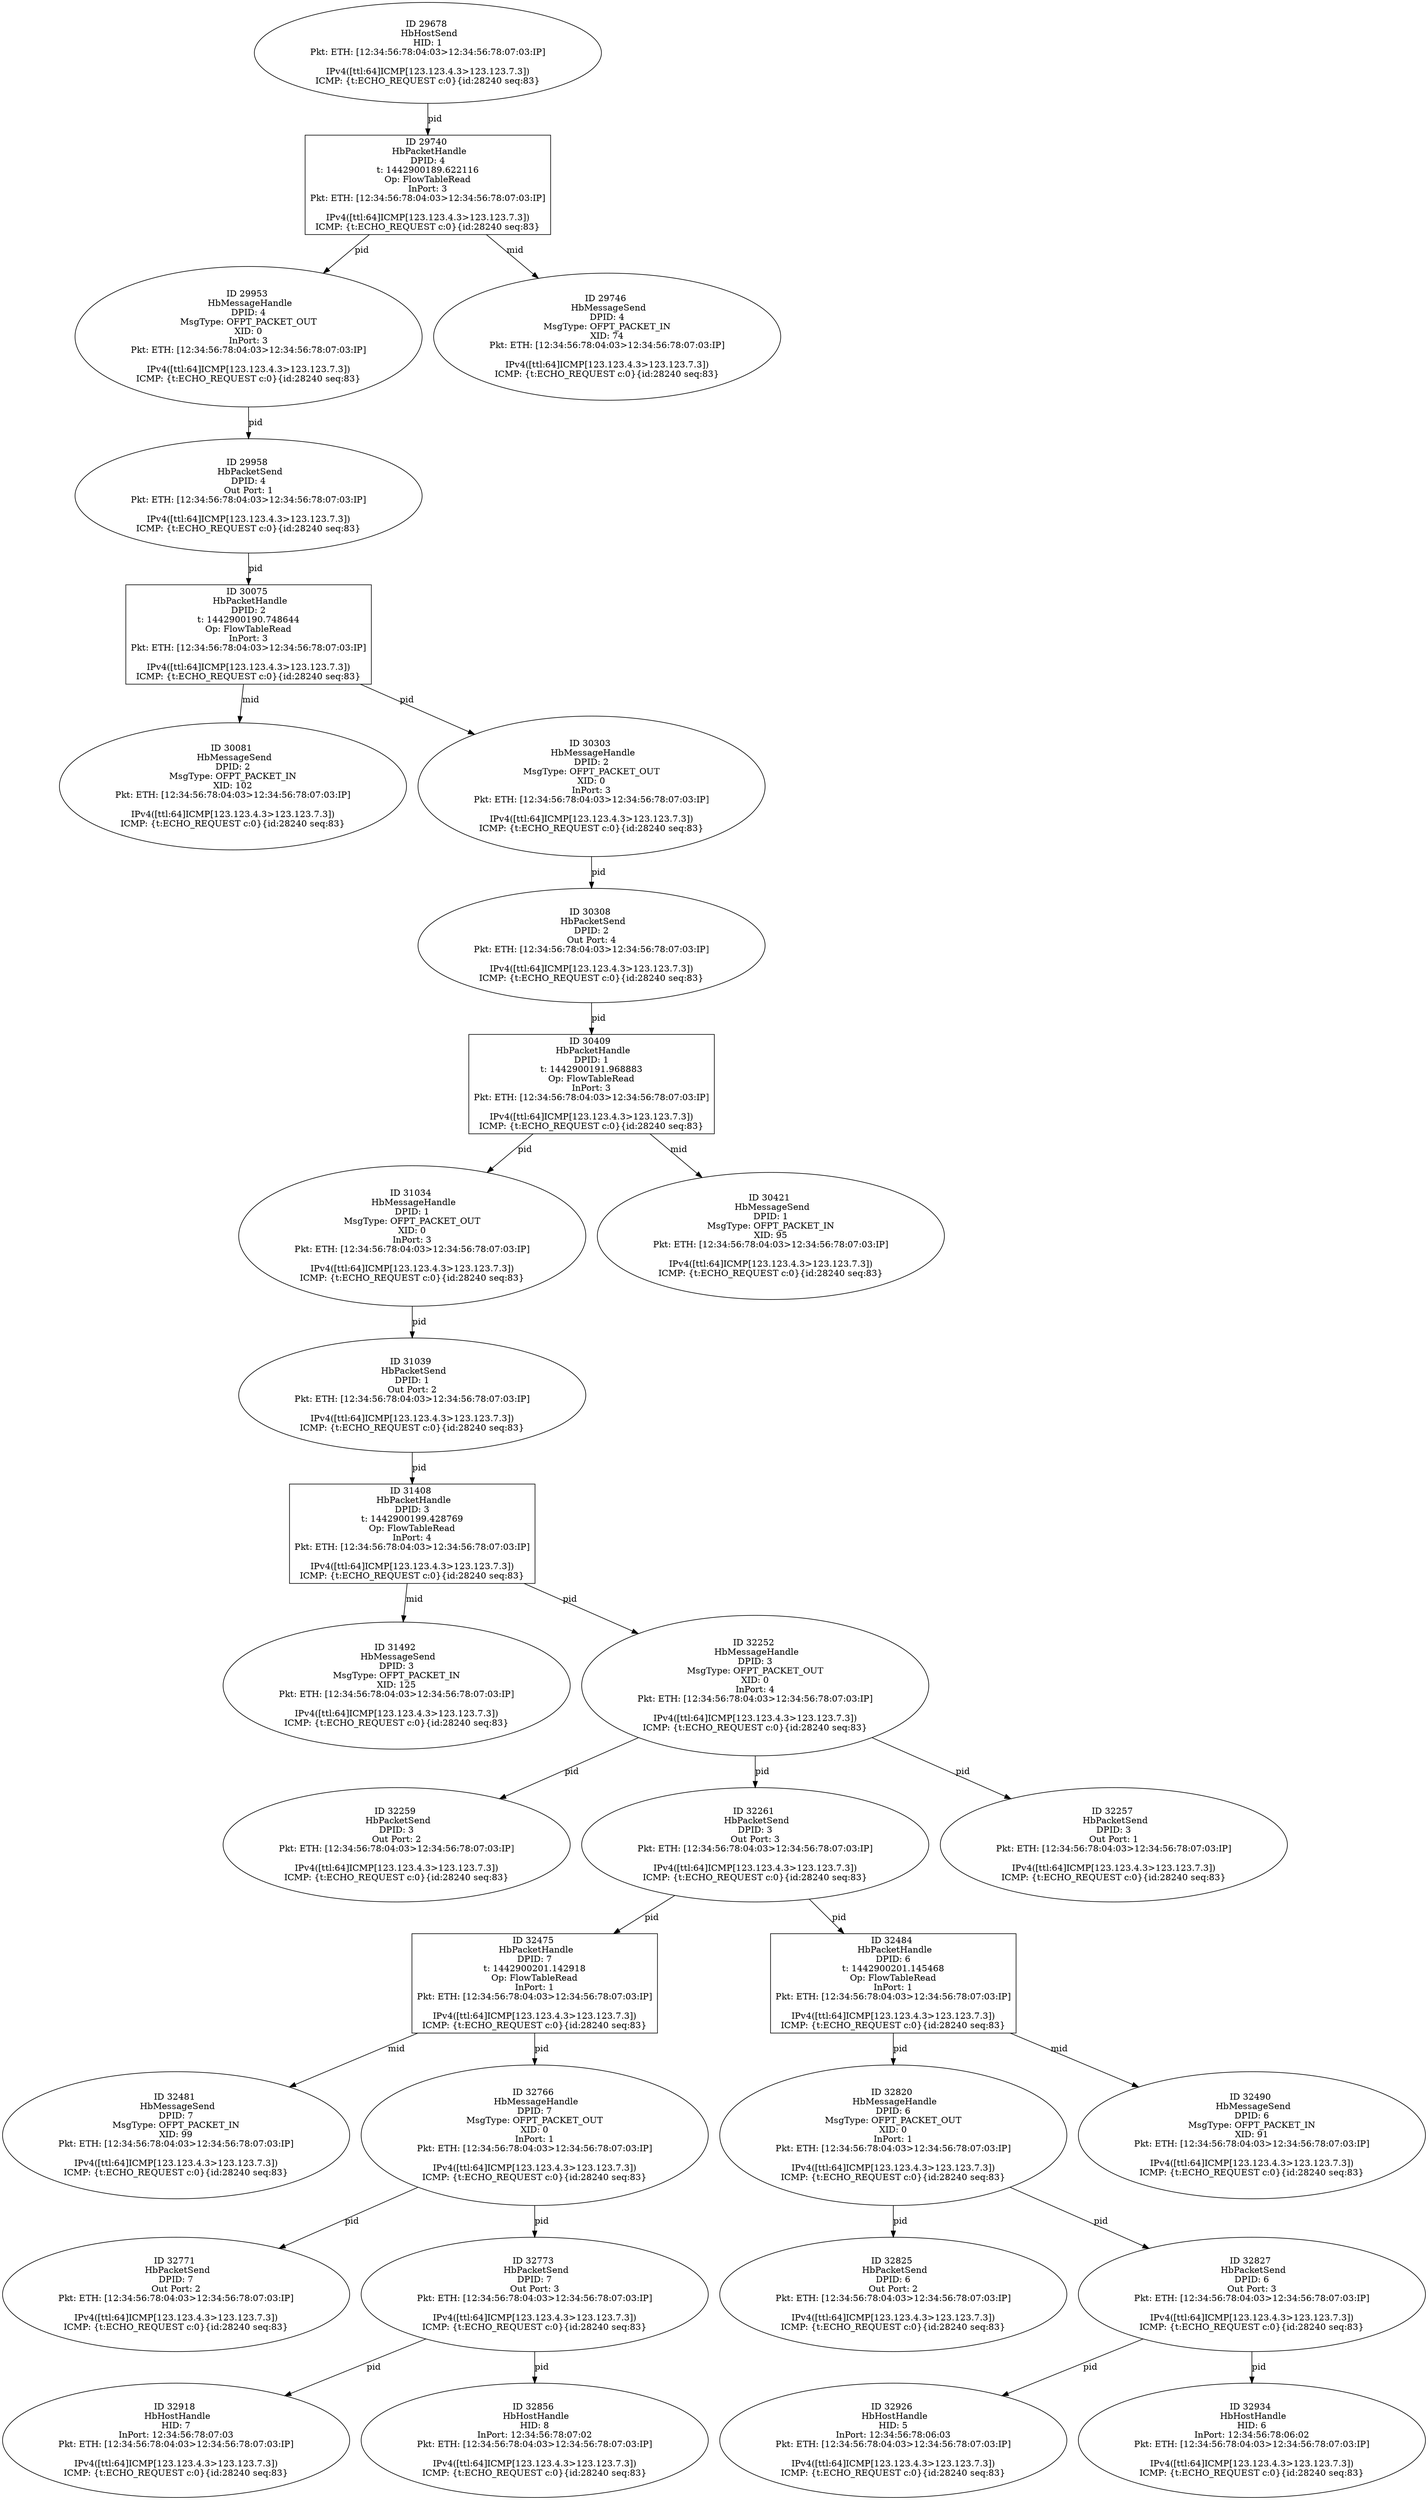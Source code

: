 strict digraph G {
29953 [shape=oval, event=<hb_events.HbMessageHandle object at 0x10e223a50>, label="ID 29953 
 HbMessageHandle
DPID: 4
MsgType: OFPT_PACKET_OUT
XID: 0
InPort: 3
Pkt: ETH: [12:34:56:78:04:03>12:34:56:78:07:03:IP]

IPv4([ttl:64]ICMP[123.123.4.3>123.123.7.3])
ICMP: {t:ECHO_REQUEST c:0}{id:28240 seq:83}"];
32259 [shape=oval, event=<hb_events.HbPacketSend object at 0x10eaf79d0>, label="ID 32259 
 HbPacketSend
DPID: 3
Out Port: 2
Pkt: ETH: [12:34:56:78:04:03>12:34:56:78:07:03:IP]

IPv4([ttl:64]ICMP[123.123.4.3>123.123.7.3])
ICMP: {t:ECHO_REQUEST c:0}{id:28240 seq:83}"];
31492 [shape=oval, event=<hb_events.HbMessageSend object at 0x10e974a10>, label="ID 31492 
 HbMessageSend
DPID: 3
MsgType: OFPT_PACKET_IN
XID: 125
Pkt: ETH: [12:34:56:78:04:03>12:34:56:78:07:03:IP]

IPv4([ttl:64]ICMP[123.123.4.3>123.123.7.3])
ICMP: {t:ECHO_REQUEST c:0}{id:28240 seq:83}"];
32261 [shape=oval, event=<hb_events.HbPacketSend object at 0x10eaf7c10>, label="ID 32261 
 HbPacketSend
DPID: 3
Out Port: 3
Pkt: ETH: [12:34:56:78:04:03>12:34:56:78:07:03:IP]

IPv4([ttl:64]ICMP[123.123.4.3>123.123.7.3])
ICMP: {t:ECHO_REQUEST c:0}{id:28240 seq:83}"];
29958 [shape=oval, event=<hb_events.HbPacketSend object at 0x10e223dd0>, label="ID 29958 
 HbPacketSend
DPID: 4
Out Port: 1
Pkt: ETH: [12:34:56:78:04:03>12:34:56:78:07:03:IP]

IPv4([ttl:64]ICMP[123.123.4.3>123.123.7.3])
ICMP: {t:ECHO_REQUEST c:0}{id:28240 seq:83}"];
30081 [shape=oval, event=<hb_events.HbMessageSend object at 0x10e2e6f50>, label="ID 30081 
 HbMessageSend
DPID: 2
MsgType: OFPT_PACKET_IN
XID: 102
Pkt: ETH: [12:34:56:78:04:03>12:34:56:78:07:03:IP]

IPv4([ttl:64]ICMP[123.123.4.3>123.123.7.3])
ICMP: {t:ECHO_REQUEST c:0}{id:28240 seq:83}"];
32771 [shape=oval, event=<hb_events.HbPacketSend object at 0x10eba47d0>, label="ID 32771 
 HbPacketSend
DPID: 7
Out Port: 2
Pkt: ETH: [12:34:56:78:04:03>12:34:56:78:07:03:IP]

IPv4([ttl:64]ICMP[123.123.4.3>123.123.7.3])
ICMP: {t:ECHO_REQUEST c:0}{id:28240 seq:83}"];
32257 [shape=oval, event=<hb_events.HbPacketSend object at 0x10eaf7790>, label="ID 32257 
 HbPacketSend
DPID: 3
Out Port: 1
Pkt: ETH: [12:34:56:78:04:03>12:34:56:78:07:03:IP]

IPv4([ttl:64]ICMP[123.123.4.3>123.123.7.3])
ICMP: {t:ECHO_REQUEST c:0}{id:28240 seq:83}"];
32918 [shape=oval, event=<hb_events.HbHostHandle object at 0x10ebdf7d0>, label="ID 32918 
 HbHostHandle
HID: 7
InPort: 12:34:56:78:07:03
Pkt: ETH: [12:34:56:78:04:03>12:34:56:78:07:03:IP]

IPv4([ttl:64]ICMP[123.123.4.3>123.123.7.3])
ICMP: {t:ECHO_REQUEST c:0}{id:28240 seq:83}"];
32926 [shape=oval, event=<hb_events.HbHostHandle object at 0x10ebdfe90>, label="ID 32926 
 HbHostHandle
HID: 5
InPort: 12:34:56:78:06:03
Pkt: ETH: [12:34:56:78:04:03>12:34:56:78:07:03:IP]

IPv4([ttl:64]ICMP[123.123.4.3>123.123.7.3])
ICMP: {t:ECHO_REQUEST c:0}{id:28240 seq:83}"];
32773 [shape=oval, event=<hb_events.HbPacketSend object at 0x10eba4a10>, label="ID 32773 
 HbPacketSend
DPID: 7
Out Port: 3
Pkt: ETH: [12:34:56:78:04:03>12:34:56:78:07:03:IP]

IPv4([ttl:64]ICMP[123.123.4.3>123.123.7.3])
ICMP: {t:ECHO_REQUEST c:0}{id:28240 seq:83}"];
32934 [shape=oval, event=<hb_events.HbHostHandle object at 0x10ebe4590>, label="ID 32934 
 HbHostHandle
HID: 6
InPort: 12:34:56:78:06:02
Pkt: ETH: [12:34:56:78:04:03>12:34:56:78:07:03:IP]

IPv4([ttl:64]ICMP[123.123.4.3>123.123.7.3])
ICMP: {t:ECHO_REQUEST c:0}{id:28240 seq:83}"];
29740 [shape=box, event=<hb_events.HbPacketHandle object at 0x10e1430d0>, label="ID 29740 
 HbPacketHandle
DPID: 4
t: 1442900189.622116
Op: FlowTableRead
InPort: 3
Pkt: ETH: [12:34:56:78:04:03>12:34:56:78:07:03:IP]

IPv4([ttl:64]ICMP[123.123.4.3>123.123.7.3])
ICMP: {t:ECHO_REQUEST c:0}{id:28240 seq:83}"];
31408 [shape=box, event=<hb_events.HbPacketHandle object at 0x10e921a90>, label="ID 31408 
 HbPacketHandle
DPID: 3
t: 1442900199.428769
Op: FlowTableRead
InPort: 4
Pkt: ETH: [12:34:56:78:04:03>12:34:56:78:07:03:IP]

IPv4([ttl:64]ICMP[123.123.4.3>123.123.7.3])
ICMP: {t:ECHO_REQUEST c:0}{id:28240 seq:83}"];
29746 [shape=oval, event=<hb_events.HbMessageSend object at 0x10e1438d0>, label="ID 29746 
 HbMessageSend
DPID: 4
MsgType: OFPT_PACKET_IN
XID: 74
Pkt: ETH: [12:34:56:78:04:03>12:34:56:78:07:03:IP]

IPv4([ttl:64]ICMP[123.123.4.3>123.123.7.3])
ICMP: {t:ECHO_REQUEST c:0}{id:28240 seq:83}"];
32820 [shape=oval, event=<hb_events.HbMessageHandle object at 0x10ebb9ad0>, label="ID 32820 
 HbMessageHandle
DPID: 6
MsgType: OFPT_PACKET_OUT
XID: 0
InPort: 1
Pkt: ETH: [12:34:56:78:04:03>12:34:56:78:07:03:IP]

IPv4([ttl:64]ICMP[123.123.4.3>123.123.7.3])
ICMP: {t:ECHO_REQUEST c:0}{id:28240 seq:83}"];
32825 [shape=oval, event=<hb_events.HbPacketSend object at 0x10ebb9fd0>, label="ID 32825 
 HbPacketSend
DPID: 6
Out Port: 2
Pkt: ETH: [12:34:56:78:04:03>12:34:56:78:07:03:IP]

IPv4([ttl:64]ICMP[123.123.4.3>123.123.7.3])
ICMP: {t:ECHO_REQUEST c:0}{id:28240 seq:83}"];
31034 [shape=oval, event=<hb_events.HbMessageHandle object at 0x10e803410>, label="ID 31034 
 HbMessageHandle
DPID: 1
MsgType: OFPT_PACKET_OUT
XID: 0
InPort: 3
Pkt: ETH: [12:34:56:78:04:03>12:34:56:78:07:03:IP]

IPv4([ttl:64]ICMP[123.123.4.3>123.123.7.3])
ICMP: {t:ECHO_REQUEST c:0}{id:28240 seq:83}"];
32827 [shape=oval, event=<hb_events.HbPacketSend object at 0x10ebbd250>, label="ID 32827 
 HbPacketSend
DPID: 6
Out Port: 3
Pkt: ETH: [12:34:56:78:04:03>12:34:56:78:07:03:IP]

IPv4([ttl:64]ICMP[123.123.4.3>123.123.7.3])
ICMP: {t:ECHO_REQUEST c:0}{id:28240 seq:83}"];
31039 [shape=oval, event=<hb_events.HbPacketSend object at 0x10e8037d0>, label="ID 31039 
 HbPacketSend
DPID: 1
Out Port: 2
Pkt: ETH: [12:34:56:78:04:03>12:34:56:78:07:03:IP]

IPv4([ttl:64]ICMP[123.123.4.3>123.123.7.3])
ICMP: {t:ECHO_REQUEST c:0}{id:28240 seq:83}"];
30409 [shape=box, event=<hb_events.HbPacketHandle object at 0x10e4a6f50>, label="ID 30409 
 HbPacketHandle
DPID: 1
t: 1442900191.968883
Op: FlowTableRead
InPort: 3
Pkt: ETH: [12:34:56:78:04:03>12:34:56:78:07:03:IP]

IPv4([ttl:64]ICMP[123.123.4.3>123.123.7.3])
ICMP: {t:ECHO_REQUEST c:0}{id:28240 seq:83}"];
30421 [shape=oval, event=<hb_events.HbMessageSend object at 0x10e4a6c10>, label="ID 30421 
 HbMessageSend
DPID: 1
MsgType: OFPT_PACKET_IN
XID: 95
Pkt: ETH: [12:34:56:78:04:03>12:34:56:78:07:03:IP]

IPv4([ttl:64]ICMP[123.123.4.3>123.123.7.3])
ICMP: {t:ECHO_REQUEST c:0}{id:28240 seq:83}"];
32856 [shape=oval, event=<hb_events.HbHostHandle object at 0x10ebc5510>, label="ID 32856 
 HbHostHandle
HID: 8
InPort: 12:34:56:78:07:02
Pkt: ETH: [12:34:56:78:04:03>12:34:56:78:07:03:IP]

IPv4([ttl:64]ICMP[123.123.4.3>123.123.7.3])
ICMP: {t:ECHO_REQUEST c:0}{id:28240 seq:83}"];
30308 [shape=oval, event=<hb_events.HbPacketSend object at 0x10e411850>, label="ID 30308 
 HbPacketSend
DPID: 2
Out Port: 4
Pkt: ETH: [12:34:56:78:04:03>12:34:56:78:07:03:IP]

IPv4([ttl:64]ICMP[123.123.4.3>123.123.7.3])
ICMP: {t:ECHO_REQUEST c:0}{id:28240 seq:83}"];
32475 [shape=box, event=<hb_events.HbPacketHandle object at 0x10eb3e5d0>, label="ID 32475 
 HbPacketHandle
DPID: 7
t: 1442900201.142918
Op: FlowTableRead
InPort: 1
Pkt: ETH: [12:34:56:78:04:03>12:34:56:78:07:03:IP]

IPv4([ttl:64]ICMP[123.123.4.3>123.123.7.3])
ICMP: {t:ECHO_REQUEST c:0}{id:28240 seq:83}"];
30303 [shape=oval, event=<hb_events.HbMessageHandle object at 0x10e411c50>, label="ID 30303 
 HbMessageHandle
DPID: 2
MsgType: OFPT_PACKET_OUT
XID: 0
InPort: 3
Pkt: ETH: [12:34:56:78:04:03>12:34:56:78:07:03:IP]

IPv4([ttl:64]ICMP[123.123.4.3>123.123.7.3])
ICMP: {t:ECHO_REQUEST c:0}{id:28240 seq:83}"];
32481 [shape=oval, event=<hb_events.HbMessageSend object at 0x10eb3ed10>, label="ID 32481 
 HbMessageSend
DPID: 7
MsgType: OFPT_PACKET_IN
XID: 99
Pkt: ETH: [12:34:56:78:04:03>12:34:56:78:07:03:IP]

IPv4([ttl:64]ICMP[123.123.4.3>123.123.7.3])
ICMP: {t:ECHO_REQUEST c:0}{id:28240 seq:83}"];
32484 [shape=box, event=<hb_events.HbPacketHandle object at 0x10eb3ed50>, label="ID 32484 
 HbPacketHandle
DPID: 6
t: 1442900201.145468
Op: FlowTableRead
InPort: 1
Pkt: ETH: [12:34:56:78:04:03>12:34:56:78:07:03:IP]

IPv4([ttl:64]ICMP[123.123.4.3>123.123.7.3])
ICMP: {t:ECHO_REQUEST c:0}{id:28240 seq:83}"];
32490 [shape=oval, event=<hb_events.HbMessageSend object at 0x10eb47550>, label="ID 32490 
 HbMessageSend
DPID: 6
MsgType: OFPT_PACKET_IN
XID: 91
Pkt: ETH: [12:34:56:78:04:03>12:34:56:78:07:03:IP]

IPv4([ttl:64]ICMP[123.123.4.3>123.123.7.3])
ICMP: {t:ECHO_REQUEST c:0}{id:28240 seq:83}"];
29678 [shape=oval, event=<hb_events.HbHostSend object at 0x10e101dd0>, label="ID 29678 
 HbHostSend
HID: 1
Pkt: ETH: [12:34:56:78:04:03>12:34:56:78:07:03:IP]

IPv4([ttl:64]ICMP[123.123.4.3>123.123.7.3])
ICMP: {t:ECHO_REQUEST c:0}{id:28240 seq:83}"];
30075 [shape=box, event=<hb_events.HbPacketHandle object at 0x10e2e0290>, label="ID 30075 
 HbPacketHandle
DPID: 2
t: 1442900190.748644
Op: FlowTableRead
InPort: 3
Pkt: ETH: [12:34:56:78:04:03>12:34:56:78:07:03:IP]

IPv4([ttl:64]ICMP[123.123.4.3>123.123.7.3])
ICMP: {t:ECHO_REQUEST c:0}{id:28240 seq:83}"];
32252 [shape=oval, event=<hb_events.HbMessageHandle object at 0x10eaf7050>, label="ID 32252 
 HbMessageHandle
DPID: 3
MsgType: OFPT_PACKET_OUT
XID: 0
InPort: 4
Pkt: ETH: [12:34:56:78:04:03>12:34:56:78:07:03:IP]

IPv4([ttl:64]ICMP[123.123.4.3>123.123.7.3])
ICMP: {t:ECHO_REQUEST c:0}{id:28240 seq:83}"];
32766 [shape=oval, event=<hb_events.HbMessageHandle object at 0x10eb9fed0>, label="ID 32766 
 HbMessageHandle
DPID: 7
MsgType: OFPT_PACKET_OUT
XID: 0
InPort: 1
Pkt: ETH: [12:34:56:78:04:03>12:34:56:78:07:03:IP]

IPv4([ttl:64]ICMP[123.123.4.3>123.123.7.3])
ICMP: {t:ECHO_REQUEST c:0}{id:28240 seq:83}"];
29953 -> 29958  [rel=pid, label=pid];
32261 -> 32475  [rel=pid, label=pid];
32261 -> 32484  [rel=pid, label=pid];
29958 -> 30075  [rel=pid, label=pid];
32773 -> 32856  [rel=pid, label=pid];
32773 -> 32918  [rel=pid, label=pid];
29740 -> 29953  [rel=pid, label=pid];
29740 -> 29746  [rel=mid, label=mid];
31408 -> 32252  [rel=pid, label=pid];
31408 -> 31492  [rel=mid, label=mid];
32820 -> 32825  [rel=pid, label=pid];
32820 -> 32827  [rel=pid, label=pid];
31034 -> 31039  [rel=pid, label=pid];
32827 -> 32934  [rel=pid, label=pid];
32827 -> 32926  [rel=pid, label=pid];
31039 -> 31408  [rel=pid, label=pid];
30409 -> 31034  [rel=pid, label=pid];
30409 -> 30421  [rel=mid, label=mid];
32484 -> 32490  [rel=mid, label=mid];
32484 -> 32820  [rel=pid, label=pid];
32475 -> 32481  [rel=mid, label=mid];
32475 -> 32766  [rel=pid, label=pid];
30303 -> 30308  [rel=pid, label=pid];
30308 -> 30409  [rel=pid, label=pid];
29678 -> 29740  [rel=pid, label=pid];
30075 -> 30081  [rel=mid, label=mid];
30075 -> 30303  [rel=pid, label=pid];
32252 -> 32257  [rel=pid, label=pid];
32252 -> 32259  [rel=pid, label=pid];
32252 -> 32261  [rel=pid, label=pid];
32766 -> 32771  [rel=pid, label=pid];
32766 -> 32773  [rel=pid, label=pid];
}
